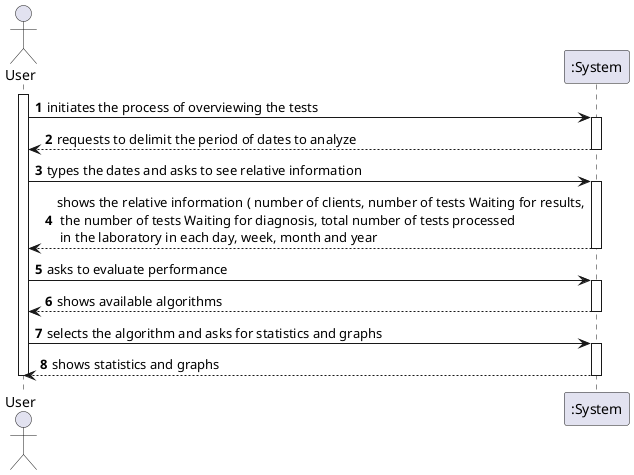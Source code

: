 @startuml
autonumber
actor "User" as User

activate User
User -> ":System" : initiates the process of overviewing the tests
activate ":System"

":System" --> User : requests to delimit the period of dates to analyze
deactivate ":System"

User -> ":System" : types the dates and asks to see relative information
activate ":System"

":System" --> User : shows the relative information ( number of clients, number of tests Waiting for results,\n the number of tests Waiting for diagnosis, total number of tests processed \n in the laboratory in each day, week, month and year
deactivate ":System"

User -> ":System" : asks to evaluate performance
activate ":System"
":System" --> User : shows available algorithms
deactivate ":System"

User -> ":System" : selects the algorithm and asks for statistics and graphs
activate ":System"
":System" --> User : shows statistics and graphs
deactivate ":System"

deactivate User

@enduml